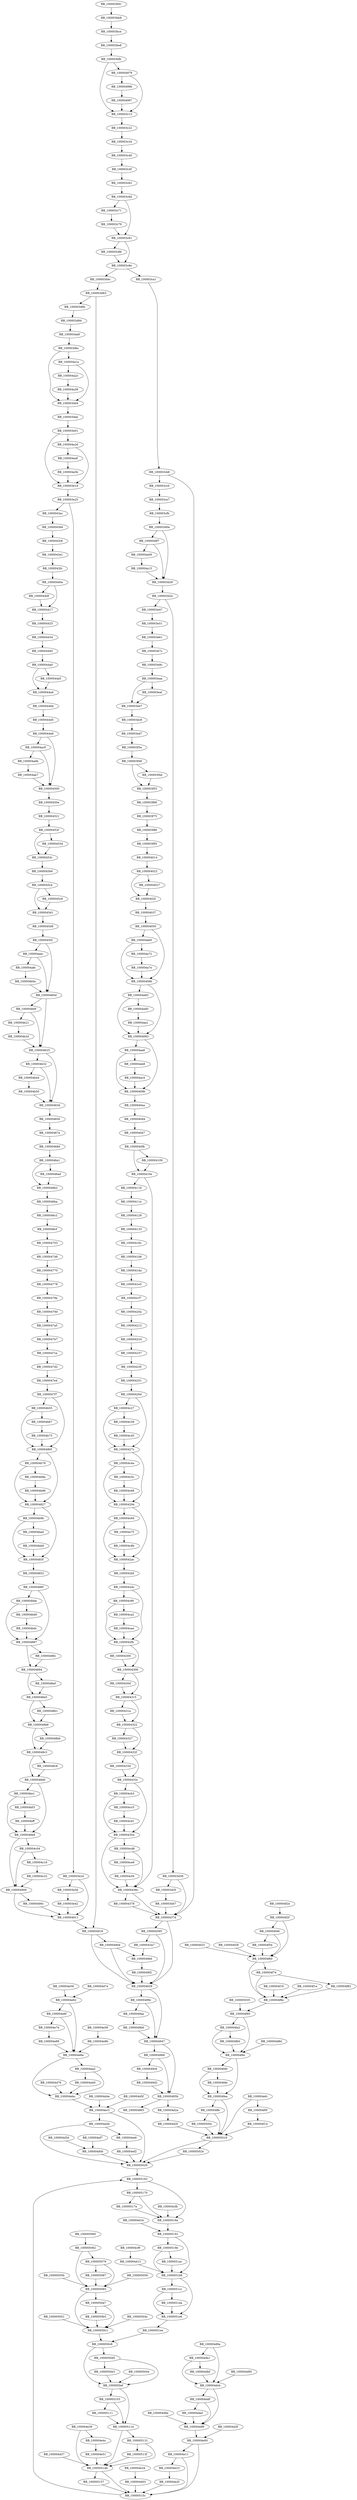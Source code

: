 DiGraph __Z10setStartupv{
BB_100003b91->BB_100003bb8
BB_100003bb8->BB_100003bce
BB_100003bce->BB_100003be8
BB_100003be8->BB_100003bfb
BB_100003bfb->BB_100003c13
BB_100003bfb->BB_100004979
BB_100003c13->BB_100003c22
BB_100003c22->BB_100003c34
BB_100003c34->BB_100003c40
BB_100003c40->BB_100003c4f
BB_100003c4f->BB_100003c62
BB_100003c62->BB_100003c6d
BB_100003c6d->BB_100003c71
BB_100003c6d->BB_100003c81
BB_100003c71->BB_100003c79
BB_100003c79->BB_100003c81
BB_100003c81->BB_100003c86
BB_100003c81->BB_100003c8e
BB_100003c86->BB_100003c8e
BB_100003c8e->BB_100003ca1
BB_100003c8e->BB_100003d4c
BB_100003ca1->BB_100003cb8
BB_100003cb8->BB_100003cc0
BB_100003cb8->BB_10000437d
BB_100003cc0->BB_100003ce7
BB_100003ce7->BB_100003cfb
BB_100003cfb->BB_100003d0e
BB_100003d0e->BB_100003d26
BB_100003d0e->BB_1000049f7
BB_100003d26->BB_100003d2e
BB_100003d2e->BB_100003d36
BB_100003d2e->BB_100003e47
BB_100003d36->BB_100003d3f
BB_100003d36->BB_10000437d
BB_100003d3f->BB_100003d47
BB_100003d47->BB_10000437d
BB_100003d4c->BB_100003d63
BB_100003d63->BB_100003d6b
BB_100003d63->BB_100004918
BB_100003d6b->BB_100003d94
BB_100003d94->BB_100003da9
BB_100003da9->BB_100003dbc
BB_100003dbc->BB_100003dd4
BB_100003dbc->BB_100004a1a
BB_100003dd4->BB_100003dee
BB_100003dee->BB_100003e01
BB_100003e01->BB_100003e19
BB_100003e01->BB_100004a3d
BB_100003e19->BB_100003e25
BB_100003e25->BB_100003e2d
BB_100003e25->BB_1000043ac
BB_100003e2d->BB_100003e3d
BB_100003e2d->BB_100004911
BB_100003e3d->BB_100003e42
BB_100003e42->BB_100004911
BB_100003e47->BB_100003e51
BB_100003e51->BB_100003e61
BB_100003e61->BB_100003e7c
BB_100003e7c->BB_100003e9c
BB_100003e9c->BB_100003eaa
BB_100003eaa->BB_100003eaf
BB_100003eaa->BB_100003eb7
BB_100003eaf->BB_100003eb7
BB_100003eb7->BB_100003ec8
BB_100003ec8->BB_100003ed7
BB_100003ed7->BB_100003f3a
BB_100003f3a->BB_100003f48
BB_100003f48->BB_100003f4d
BB_100003f48->BB_100003f55
BB_100003f4d->BB_100003f55
BB_100003f55->BB_100003f66
BB_100003f66->BB_100003f75
BB_100003f75->BB_100003f86
BB_100003f86->BB_100003f95
BB_100003f95->BB_100004014
BB_100004014->BB_100004022
BB_100004022->BB_100004027
BB_100004022->BB_10000402f
BB_100004027->BB_10000402f
BB_10000402f->BB_100004037
BB_100004037->BB_100004050
BB_100004050->BB_10000406b
BB_100004050->BB_100004a60
BB_10000406b->BB_100004083
BB_10000406b->BB_100004a83
BB_100004083->BB_10000409b
BB_100004083->BB_100004aa6
BB_10000409b->BB_1000040aa
BB_1000040aa->BB_1000040d4
BB_1000040d4->BB_1000040e7
BB_1000040e7->BB_1000040fb
BB_1000040fb->BB_100004109
BB_1000040fb->BB_10000410e
BB_100004109->BB_10000410e
BB_10000410e->BB_100004116
BB_10000410e->BB_10000436c
BB_100004116->BB_10000411e
BB_10000411e->BB_100004126
BB_100004126->BB_100004133
BB_100004133->BB_10000416c
BB_10000416c->BB_1000041b6
BB_1000041b6->BB_1000041da
BB_1000041da->BB_1000041e5
BB_1000041e5->BB_1000041f7
BB_1000041f7->BB_10000420a
BB_10000420a->BB_100004212
BB_100004212->BB_100004224
BB_100004224->BB_100004237
BB_100004237->BB_10000423f
BB_10000423f->BB_100004251
BB_100004251->BB_100004264
BB_100004264->BB_10000427c
BB_100004264->BB_100004c27
BB_10000427c->BB_100004294
BB_10000427c->BB_100004c4a
BB_100004294->BB_1000042ac
BB_100004294->BB_100004c6d
BB_1000042ac->BB_1000042bf
BB_1000042bf->BB_1000042dc
BB_1000042dc->BB_1000042fb
BB_1000042dc->BB_100004c90
BB_1000042fb->BB_100004300
BB_1000042fb->BB_100004308
BB_100004300->BB_100004308
BB_100004308->BB_10000430d
BB_100004308->BB_100004315
BB_10000430d->BB_100004315
BB_100004315->BB_10000431a
BB_100004315->BB_100004322
BB_10000431a->BB_100004322
BB_100004322->BB_100004327
BB_100004322->BB_10000432f
BB_100004327->BB_10000432f
BB_10000432f->BB_100004334
BB_10000432f->BB_10000433c
BB_100004334->BB_10000433c
BB_10000433c->BB_100004354
BB_10000433c->BB_100004cb3
BB_100004354->BB_10000436c
BB_100004354->BB_100004cd6
BB_10000436c->BB_100004378
BB_10000436c->BB_10000437d
BB_100004378->BB_10000437d
BB_10000437d->BB_100004395
BB_10000437d->BB_100004929
BB_100004395->BB_1000043a7
BB_100004395->BB_100004929
BB_1000043a7->BB_1000049e6
BB_1000043ac->BB_1000043b6
BB_1000043b6->BB_1000043c6
BB_1000043c6->BB_1000043e1
BB_1000043e1->BB_1000043fc
BB_1000043fc->BB_10000440a
BB_10000440a->BB_10000440f
BB_10000440a->BB_100004417
BB_10000440f->BB_100004417
BB_100004417->BB_100004425
BB_100004425->BB_100004434
BB_100004434->BB_100004492
BB_100004492->BB_1000044a0
BB_1000044a0->BB_1000044a5
BB_1000044a0->BB_1000044ad
BB_1000044a5->BB_1000044ad
BB_1000044ad->BB_1000044bb
BB_1000044bb->BB_1000044d5
BB_1000044d5->BB_1000044e8
BB_1000044e8->BB_100004500
BB_1000044e8->BB_100004ac9
BB_100004500->BB_10000450e
BB_10000450e->BB_100004521
BB_100004521->BB_10000452f
BB_10000452f->BB_100004534
BB_10000452f->BB_10000453c
BB_100004534->BB_10000453c
BB_10000453c->BB_1000045b6
BB_1000045b6->BB_1000045c4
BB_1000045c4->BB_1000045c9
BB_1000045c4->BB_1000045d1
BB_1000045c9->BB_1000045d1
BB_1000045d1->BB_1000045d9
BB_1000045d9->BB_1000045f2
BB_1000045f2->BB_10000460d
BB_1000045f2->BB_100004aec
BB_10000460d->BB_100004625
BB_10000460d->BB_100004b0f
BB_100004625->BB_10000463d
BB_100004625->BB_100004b32
BB_10000463d->BB_100004650
BB_100004650->BB_10000467a
BB_10000467a->BB_10000468d
BB_10000468d->BB_1000046a1
BB_1000046a1->BB_1000046ad
BB_1000046a1->BB_1000046b2
BB_1000046ad->BB_1000046b2
BB_1000046b2->BB_1000046ba
BB_1000046ba->BB_1000046c2
BB_1000046c2->BB_1000046cf
BB_1000046cf->BB_100004703
BB_100004703->BB_100004748
BB_100004748->BB_100004770
BB_100004770->BB_100004778
BB_100004778->BB_10000478a
BB_10000478a->BB_10000479d
BB_10000479d->BB_1000047a5
BB_1000047a5->BB_1000047b7
BB_1000047b7->BB_1000047ca
BB_1000047ca->BB_1000047d2
BB_1000047d2->BB_1000047e4
BB_1000047e4->BB_1000047f7
BB_1000047f7->BB_10000480f
BB_1000047f7->BB_100004b55
BB_10000480f->BB_100004827
BB_10000480f->BB_100004b78
BB_100004827->BB_10000483f
BB_100004827->BB_100004b9b
BB_10000483f->BB_100004852
BB_100004852->BB_10000486f
BB_10000486f->BB_100004887
BB_10000486f->BB_100004bbe
BB_100004887->BB_10000488c
BB_100004887->BB_100004894
BB_10000488c->BB_100004894
BB_100004894->BB_1000048a0
BB_100004894->BB_1000048a5
BB_1000048a0->BB_1000048a5
BB_1000048a5->BB_1000048b1
BB_1000048a5->BB_1000048b6
BB_1000048b1->BB_1000048b6
BB_1000048b6->BB_1000048bb
BB_1000048b6->BB_1000048c3
BB_1000048bb->BB_1000048c3
BB_1000048c3->BB_1000048c8
BB_1000048c3->BB_1000048d0
BB_1000048c8->BB_1000048d0
BB_1000048d0->BB_1000048e8
BB_1000048d0->BB_100004be1
BB_1000048e8->BB_100004900
BB_1000048e8->BB_100004c04
BB_100004900->BB_10000490c
BB_100004900->BB_100004911
BB_10000490c->BB_100004911
BB_100004911->BB_100004918
BB_100004918->BB_100004929
BB_100004918->BB_1000049d4
BB_100004929->BB_100004947
BB_100004929->BB_10000499c
BB_100004947->BB_10000495b
BB_100004947->BB_1000049b8
BB_10000495b->BB_100004965
BB_10000495b->BB_100004d2a
BB_100004979->BB_100003c13
BB_100004979->BB_10000498b
BB_10000498b->BB_100004997
BB_100004997->BB_100003c13
BB_10000499c->BB_100004947
BB_10000499c->BB_1000049aa
BB_1000049aa->BB_1000049b6
BB_1000049b6->BB_100004947
BB_1000049b8->BB_10000495b
BB_1000049b8->BB_1000049c6
BB_1000049c6->BB_1000049d2
BB_1000049d2->BB_10000495b
BB_1000049d4->BB_100004929
BB_1000049d4->BB_1000049e6
BB_1000049e6->BB_1000049f2
BB_1000049f2->BB_100004929
BB_1000049f7->BB_100003d26
BB_1000049f7->BB_100004a09
BB_100004a09->BB_100004a15
BB_100004a15->BB_100003d26
BB_100004a1a->BB_100003dd4
BB_100004a1a->BB_100004a2c
BB_100004a2c->BB_100004a38
BB_100004a38->BB_100003dd4
BB_100004a3d->BB_100003e19
BB_100004a3d->BB_100004a4f
BB_100004a4f->BB_100004a5b
BB_100004a5b->BB_100003e19
BB_100004a60->BB_10000406b
BB_100004a60->BB_100004a72
BB_100004a72->BB_100004a7e
BB_100004a7e->BB_10000406b
BB_100004a83->BB_100004083
BB_100004a83->BB_100004a95
BB_100004a95->BB_100004aa1
BB_100004aa1->BB_100004083
BB_100004aa6->BB_10000409b
BB_100004aa6->BB_100004ab8
BB_100004ab8->BB_100004ac4
BB_100004ac4->BB_10000409b
BB_100004ac9->BB_100004500
BB_100004ac9->BB_100004adb
BB_100004adb->BB_100004ae7
BB_100004ae7->BB_100004500
BB_100004aec->BB_10000460d
BB_100004aec->BB_100004afe
BB_100004afe->BB_100004b0a
BB_100004b0a->BB_10000460d
BB_100004b0f->BB_100004625
BB_100004b0f->BB_100004b21
BB_100004b21->BB_100004b2d
BB_100004b2d->BB_100004625
BB_100004b32->BB_10000463d
BB_100004b32->BB_100004b44
BB_100004b44->BB_100004b50
BB_100004b50->BB_10000463d
BB_100004b55->BB_10000480f
BB_100004b55->BB_100004b67
BB_100004b67->BB_100004b73
BB_100004b73->BB_10000480f
BB_100004b78->BB_100004827
BB_100004b78->BB_100004b8a
BB_100004b8a->BB_100004b96
BB_100004b96->BB_100004827
BB_100004b9b->BB_10000483f
BB_100004b9b->BB_100004bad
BB_100004bad->BB_100004bb9
BB_100004bb9->BB_10000483f
BB_100004bbe->BB_100004887
BB_100004bbe->BB_100004bd0
BB_100004bd0->BB_100004bdc
BB_100004bdc->BB_100004887
BB_100004be1->BB_1000048e8
BB_100004be1->BB_100004bf3
BB_100004bf3->BB_100004bff
BB_100004bff->BB_1000048e8
BB_100004c04->BB_100004900
BB_100004c04->BB_100004c16
BB_100004c16->BB_100004c22
BB_100004c22->BB_100004900
BB_100004c27->BB_10000427c
BB_100004c27->BB_100004c39
BB_100004c39->BB_100004c45
BB_100004c45->BB_10000427c
BB_100004c4a->BB_100004294
BB_100004c4a->BB_100004c5c
BB_100004c5c->BB_100004c68
BB_100004c68->BB_100004294
BB_100004c6d->BB_1000042ac
BB_100004c6d->BB_100004c7f
BB_100004c7f->BB_100004c8b
BB_100004c8b->BB_1000042ac
BB_100004c90->BB_1000042fb
BB_100004c90->BB_100004ca2
BB_100004ca2->BB_100004cae
BB_100004cae->BB_1000042fb
BB_100004cb3->BB_100004354
BB_100004cb3->BB_100004cc5
BB_100004cc5->BB_100004cd1
BB_100004cd1->BB_100004354
BB_100004cd6->BB_10000436c
BB_100004cd6->BB_100004ce8
BB_100004ce8->BB_100004cf4
BB_100004cf4->BB_10000436c
BB_100004cf9->BB_100004d13
BB_100004cfb->BB_10000518a
BB_100004d03->BB_10000515c
BB_100004d0b->BB_100005029
BB_100004d13->BB_1000051b8
BB_100004d1b->BB_100005191
BB_100004d2a->BB_100004d2f
BB_100004d2f->BB_100005018
BB_100004d37->BB_10000514b
BB_100004d3f->BB_100004e00
BB_100004d4e->BB_100004ec3
BB_100004d5d->BB_100004d0b
BB_100004d5f->BB_100004ec3
BB_100004d6e->BB_100004df9
BB_100004d76->BB_100004ebc
BB_100004d7e->BB_100004e62
BB_100004d8d->BB_100004fbc
BB_100004d95->BB_100004dcb
BB_100004d9a->BB_100004db1
BB_100004d9a->BB_100004dcb
BB_100004db1->BB_100004dbf
BB_100004db1->BB_100004dcb
BB_100004dbf->BB_100004dcb
BB_100004dcb->BB_100004ddf
BB_100004dcb->BB_100004df9
BB_100004ddf->BB_100004ded
BB_100004ddf->BB_100004df9
BB_100004ded->BB_100004df9
BB_100004df9->BB_100004e00
BB_100004e00->BB_100004e11
BB_100004e00->BB_10000515c
BB_100004e11->BB_100004e23
BB_100004e11->BB_10000515c
BB_100004e23->BB_100004e2f
BB_100004e2f->BB_10000515c
BB_100004e34->BB_100004d03
BB_100004e39->BB_100004e4c
BB_100004e39->BB_10000514b
BB_100004e4c->BB_100004e51
BB_100004e51->BB_10000514b
BB_100004e56->BB_100004e8b
BB_100004e58->BB_100004e62
BB_100004e62->BB_100004e6f
BB_100004e62->BB_100004e8e
BB_100004e6f->BB_100004e7d
BB_100004e6f->BB_100004e8e
BB_100004e7d->BB_100004e89
BB_100004e89->BB_100004e8e
BB_100004e8b->BB_100004e8e
BB_100004e8e->BB_100004ea2
BB_100004e8e->BB_100004ebc
BB_100004ea2->BB_100004eb0
BB_100004ea2->BB_100004ebc
BB_100004eb0->BB_100004ebc
BB_100004ebc->BB_100004ec3
BB_100004ec3->BB_100004ed4
BB_100004ec3->BB_100005029
BB_100004ed4->BB_100004ee6
BB_100004ed4->BB_100005029
BB_100004ee6->BB_100004ef2
BB_100004ef2->BB_100005029
BB_100004ef7->BB_100004d0b
BB_100004efc->BB_100004f0f
BB_100004efc->BB_100005018
BB_100004f0f->BB_100004f14
BB_100004f14->BB_100005018
BB_100004f19->BB_100004f8e
BB_100004f1e->BB_100004f8e
BB_100004f23->BB_100004f60
BB_100004f28->BB_100004f60
BB_100004f2d->BB_100004f2f
BB_100004f2f->BB_100004f46
BB_100004f2f->BB_100004f60
BB_100004f46->BB_100004f54
BB_100004f46->BB_100004f60
BB_100004f54->BB_100004f60
BB_100004f60->BB_100004f74
BB_100004f60->BB_100004f8e
BB_100004f74->BB_100004f82
BB_100004f74->BB_100004f8e
BB_100004f82->BB_100004f8e
BB_100004f8e->BB_100004f95
BB_100004f95->BB_100004fa2
BB_100004f95->BB_100004fbc
BB_100004fa2->BB_100004fb0
BB_100004fa2->BB_100004fbc
BB_100004fb0->BB_100004fbc
BB_100004fbc->BB_100004fd0
BB_100004fbc->BB_100004fea
BB_100004fd0->BB_100004fde
BB_100004fd0->BB_100004fea
BB_100004fde->BB_100004fea
BB_100004fea->BB_100004ffe
BB_100004fea->BB_100005018
BB_100004ffe->BB_10000500c
BB_100004ffe->BB_100005018
BB_10000500c->BB_100005018
BB_100005018->BB_100005024
BB_100005018->BB_100005029
BB_100005024->BB_100005029
BB_100005029->BB_100005163
BB_100005035->BB_100004f95
BB_100005044->BB_1000050ef
BB_10000504c->BB_1000050c1
BB_100005051->BB_1000050c1
BB_100005056->BB_100005093
BB_10000505b->BB_100005093
BB_100005060->BB_100005062
BB_100005062->BB_100005079
BB_100005062->BB_100005093
BB_100005079->BB_100005087
BB_100005079->BB_100005093
BB_100005087->BB_100005093
BB_100005093->BB_1000050a7
BB_100005093->BB_1000050c1
BB_1000050a7->BB_1000050b5
BB_1000050a7->BB_1000050c1
BB_1000050b5->BB_1000050c1
BB_1000050c1->BB_1000050c8
BB_1000050c8->BB_1000050d5
BB_1000050c8->BB_1000050ef
BB_1000050d5->BB_1000050e3
BB_1000050d5->BB_1000050ef
BB_1000050e3->BB_1000050ef
BB_1000050ef->BB_100005103
BB_1000050ef->BB_10000511d
BB_100005103->BB_100005111
BB_100005103->BB_10000511d
BB_100005111->BB_10000511d
BB_10000511d->BB_100005131
BB_10000511d->BB_10000514b
BB_100005131->BB_10000513f
BB_100005131->BB_10000514b
BB_10000513f->BB_10000514b
BB_10000514b->BB_100005157
BB_10000514b->BB_10000515c
BB_100005157->BB_10000515c
BB_10000515c->BB_100005163
BB_100005163->BB_100005170
BB_100005163->BB_10000518a
BB_100005170->BB_10000517e
BB_100005170->BB_10000518a
BB_10000517e->BB_10000518a
BB_10000518a->BB_100005191
BB_100005191->BB_10000519e
BB_100005191->BB_1000051b8
BB_10000519e->BB_1000051ac
BB_10000519e->BB_1000051b8
BB_1000051ac->BB_1000051b8
BB_1000051b8->BB_1000051cc
BB_1000051b8->BB_1000051e6
BB_1000051cc->BB_1000051da
BB_1000051cc->BB_1000051e6
BB_1000051da->BB_1000051e6
BB_1000051e6->BB_1000051ee
BB_1000051ee->BB_1000050c8
}
